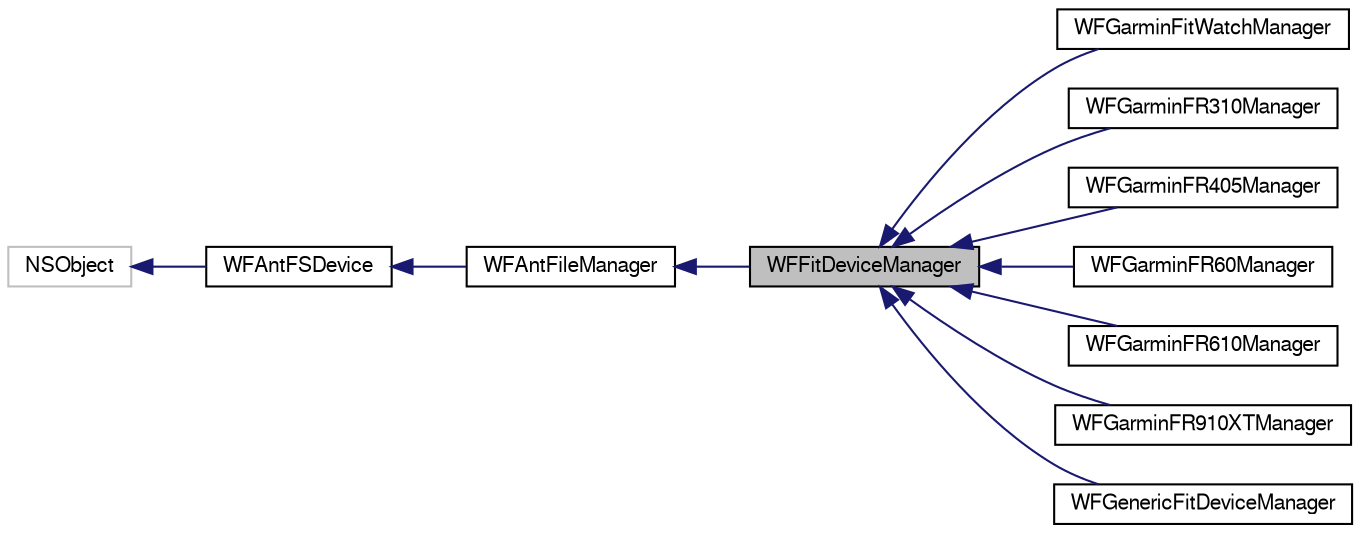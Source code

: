 digraph "WFFitDeviceManager"
{
  edge [fontname="FreeSans",fontsize="10",labelfontname="FreeSans",labelfontsize="10"];
  node [fontname="FreeSans",fontsize="10",shape=record];
  rankdir="LR";
  Node1 [label="WFFitDeviceManager",height=0.2,width=0.4,color="black", fillcolor="grey75", style="filled", fontcolor="black"];
  Node2 -> Node1 [dir="back",color="midnightblue",fontsize="10",style="solid",fontname="FreeSans"];
  Node2 [label="WFAntFileManager",height=0.2,width=0.4,color="black", fillcolor="white", style="filled",URL="$interface_w_f_ant_file_manager.html",tooltip="Provides a means of communicating with, and transferring data from an ANT FS device. "];
  Node3 -> Node2 [dir="back",color="midnightblue",fontsize="10",style="solid",fontname="FreeSans"];
  Node3 [label="WFAntFSDevice",height=0.2,width=0.4,color="black", fillcolor="white", style="filled",URL="$interface_w_f_ant_f_s_device.html",tooltip="Represents the base class for ANT FS device implementations. "];
  Node4 -> Node3 [dir="back",color="midnightblue",fontsize="10",style="solid",fontname="FreeSans"];
  Node4 [label="NSObject",height=0.2,width=0.4,color="grey75", fillcolor="white", style="filled"];
  Node1 -> Node5 [dir="back",color="midnightblue",fontsize="10",style="solid",fontname="FreeSans"];
  Node5 [label="WFGarminFitWatchManager",height=0.2,width=0.4,color="black", fillcolor="white", style="filled",URL="$interface_w_f_garmin_fit_watch_manager.html",tooltip="Provides a means of communicating with, and transferring data from an unspecified model Garmin Fitnes..."];
  Node1 -> Node6 [dir="back",color="midnightblue",fontsize="10",style="solid",fontname="FreeSans"];
  Node6 [label="WFGarminFR310Manager",height=0.2,width=0.4,color="black", fillcolor="white", style="filled",URL="$interface_w_f_garmin_f_r310_manager.html",tooltip="Provides a means of communicating with, and transferring data from a Garmin Frontrunner 310 device..."];
  Node1 -> Node7 [dir="back",color="midnightblue",fontsize="10",style="solid",fontname="FreeSans"];
  Node7 [label="WFGarminFR405Manager",height=0.2,width=0.4,color="black", fillcolor="white", style="filled",URL="$interface_w_f_garmin_f_r405_manager.html",tooltip="Provides a means of communicating with, and transferring data from a Garmin Frontrunner 405 device..."];
  Node1 -> Node8 [dir="back",color="midnightblue",fontsize="10",style="solid",fontname="FreeSans"];
  Node8 [label="WFGarminFR60Manager",height=0.2,width=0.4,color="black", fillcolor="white", style="filled",URL="$interface_w_f_garmin_f_r60_manager.html",tooltip="Provides a means of communicating with, and transferring data from a Garmin Frontrunner 60 device..."];
  Node1 -> Node9 [dir="back",color="midnightblue",fontsize="10",style="solid",fontname="FreeSans"];
  Node9 [label="WFGarminFR610Manager",height=0.2,width=0.4,color="black", fillcolor="white", style="filled",URL="$interface_w_f_garmin_f_r610_manager.html",tooltip="Provides a means of communicating with, and transferring data from a Garmin Frontrunner 610 device..."];
  Node1 -> Node10 [dir="back",color="midnightblue",fontsize="10",style="solid",fontname="FreeSans"];
  Node10 [label="WFGarminFR910XTManager",height=0.2,width=0.4,color="black", fillcolor="white", style="filled",URL="$interface_w_f_garmin_f_r910_x_t_manager.html",tooltip="Provides a means of communicating with, and transferring data from a Garmin Frontrunner 910XT device..."];
  Node1 -> Node11 [dir="back",color="midnightblue",fontsize="10",style="solid",fontname="FreeSans"];
  Node11 [label="WFGenericFitDeviceManager",height=0.2,width=0.4,color="black", fillcolor="white", style="filled",URL="$interface_w_f_generic_fit_device_manager.html",tooltip="Provides a means of communicating with, and transferring data from a generic ANT FS fitness device..."];
}
